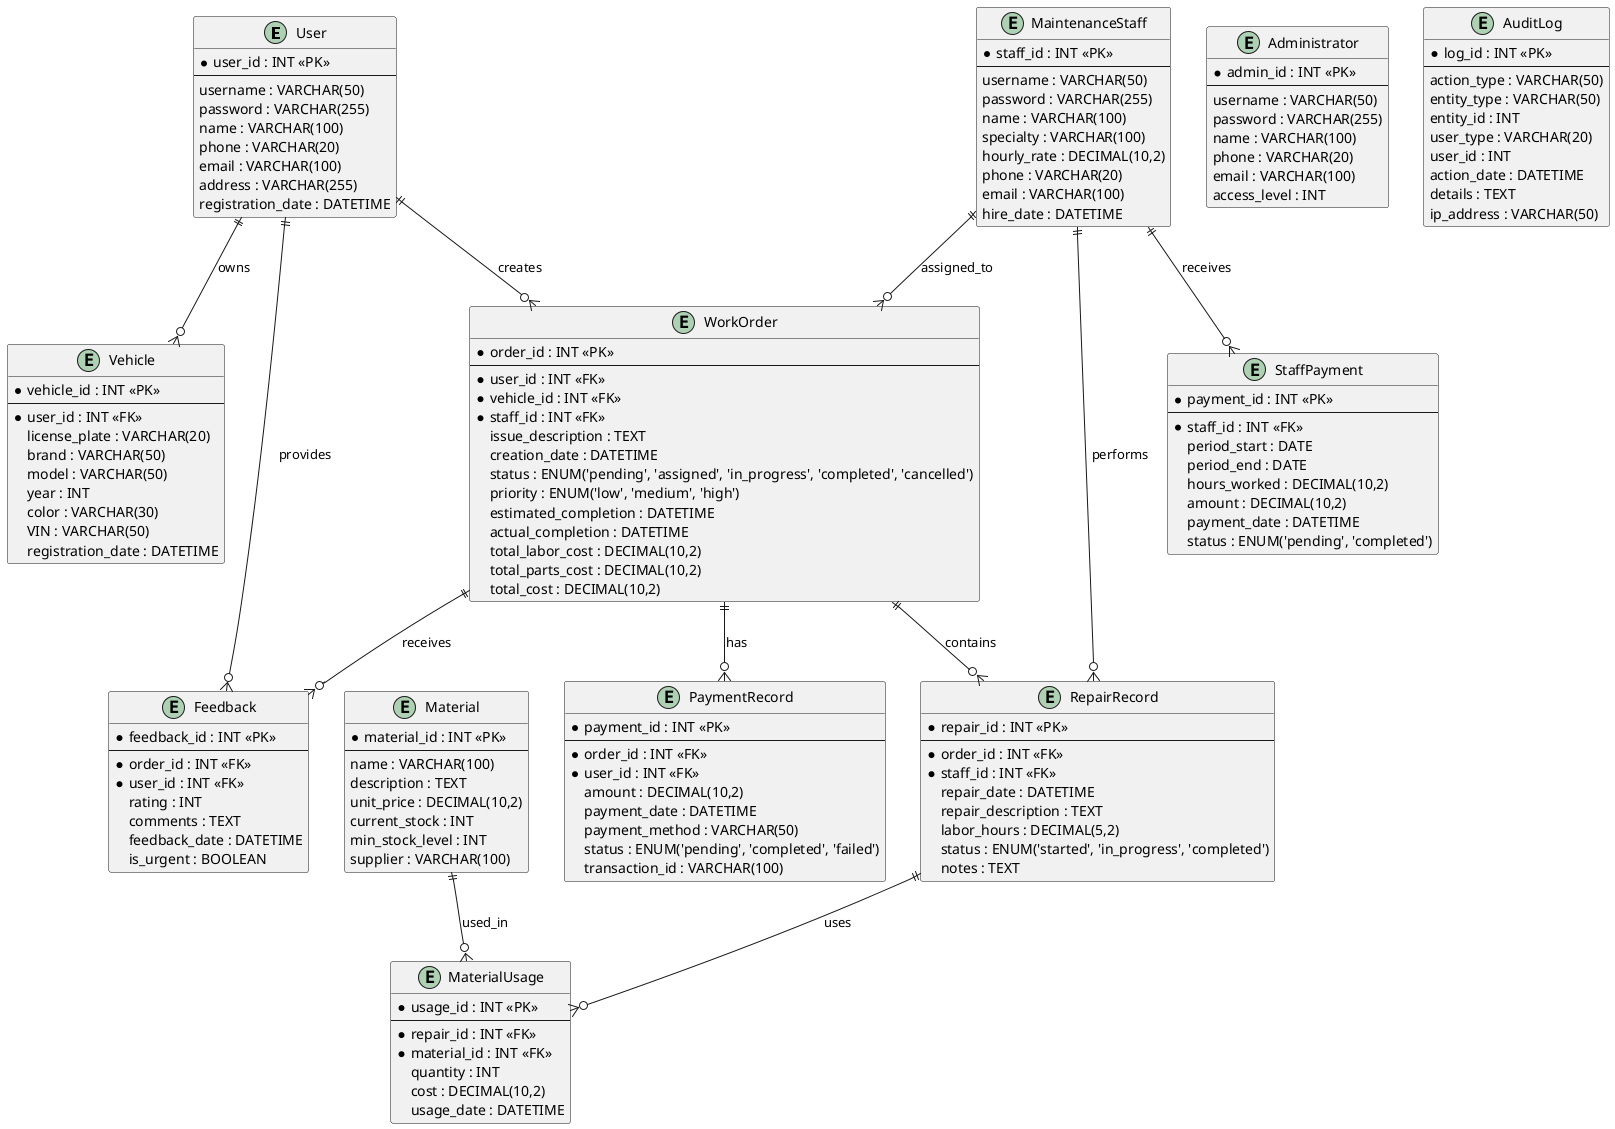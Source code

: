 @startuml Vehicle Maintenance System

' Define the entities
entity "User" as user {
  *user_id : INT <<PK>>
  --
  username : VARCHAR(50)
  password : VARCHAR(255)
  name : VARCHAR(100)
  phone : VARCHAR(20)
  email : VARCHAR(100)
  address : VARCHAR(255)
  registration_date : DATETIME
}

entity "Vehicle" as vehicle {
  *vehicle_id : INT <<PK>>
  --
  *user_id : INT <<FK>>
  license_plate : VARCHAR(20)
  brand : VARCHAR(50)
  model : VARCHAR(50)
  year : INT
  color : VARCHAR(30)
  VIN : VARCHAR(50)
  registration_date : DATETIME
}

entity "MaintenanceStaff" as staff {
  *staff_id : INT <<PK>>
  --
  username : VARCHAR(50)
  password : VARCHAR(255)
  name : VARCHAR(100)
  specialty : VARCHAR(100)
  hourly_rate : DECIMAL(10,2)
  phone : VARCHAR(20)
  email : VARCHAR(100)
  hire_date : DATETIME
}

entity "Administrator" as admin {
  *admin_id : INT <<PK>>
  --
  username : VARCHAR(50)
  password : VARCHAR(255)
  name : VARCHAR(100)
  phone : VARCHAR(20)
  email : VARCHAR(100)
  access_level : INT
}

entity "WorkOrder" as workorder {
  *order_id : INT <<PK>>
  --
  *user_id : INT <<FK>>
  *vehicle_id : INT <<FK>>
  *staff_id : INT <<FK>>
  issue_description : TEXT
  creation_date : DATETIME
  status : ENUM('pending', 'assigned', 'in_progress', 'completed', 'cancelled')
  priority : ENUM('low', 'medium', 'high')
  estimated_completion : DATETIME
  actual_completion : DATETIME
  total_labor_cost : DECIMAL(10,2)
  total_parts_cost : DECIMAL(10,2)
  total_cost : DECIMAL(10,2)
}

entity "RepairRecord" as repair {
  *repair_id : INT <<PK>>
  --
  *order_id : INT <<FK>>
  *staff_id : INT <<FK>>
  repair_date : DATETIME
  repair_description : TEXT
  labor_hours : DECIMAL(5,2)
  status : ENUM('started', 'in_progress', 'completed')
  notes : TEXT
}

entity "Material" as material {
  *material_id : INT <<PK>>
  --
  name : VARCHAR(100)
  description : TEXT
  unit_price : DECIMAL(10,2)
  current_stock : INT
  min_stock_level : INT
  supplier : VARCHAR(100)
}

entity "MaterialUsage" as usage {
  *usage_id : INT <<PK>>
  --
  *repair_id : INT <<FK>>
  *material_id : INT <<FK>>
  quantity : INT
  cost : DECIMAL(10,2)
  usage_date : DATETIME
}

entity "Feedback" as feedback {
  *feedback_id : INT <<PK>>
  --
  *order_id : INT <<FK>>
  *user_id : INT <<FK>>
  rating : INT
  comments : TEXT
  feedback_date : DATETIME
  is_urgent : BOOLEAN
}

entity "PaymentRecord" as payment {
  *payment_id : INT <<PK>>
  --
  *order_id : INT <<FK>>
  *user_id : INT <<FK>>
  amount : DECIMAL(10,2)
  payment_date : DATETIME
  payment_method : VARCHAR(50)
  status : ENUM('pending', 'completed', 'failed')
  transaction_id : VARCHAR(100)
}

entity "StaffPayment" as staffpay {
  *payment_id : INT <<PK>>
  --
  *staff_id : INT <<FK>>
  period_start : DATE
  period_end : DATE
  hours_worked : DECIMAL(10,2)
  amount : DECIMAL(10,2)
  payment_date : DATETIME
  status : ENUM('pending', 'completed')
}

entity "AuditLog" as audit {
  *log_id : INT <<PK>>
  --
  action_type : VARCHAR(50)
  entity_type : VARCHAR(50)
  entity_id : INT
  user_type : VARCHAR(20)
  user_id : INT
  action_date : DATETIME
  details : TEXT
  ip_address : VARCHAR(50)
}

' Define relationships
user ||--o{ vehicle : owns
user ||--o{ workorder : creates
staff ||--o{ workorder : assigned_to
workorder ||--o{ repair : contains
repair ||--o{ usage : uses
material ||--o{ usage : used_in
workorder ||--o{ feedback : receives
workorder ||--o{ payment : has
staff ||--o{ staffpay : receives
user ||--o{ feedback : provides
staff ||--o{ repair : performs

@enduml 